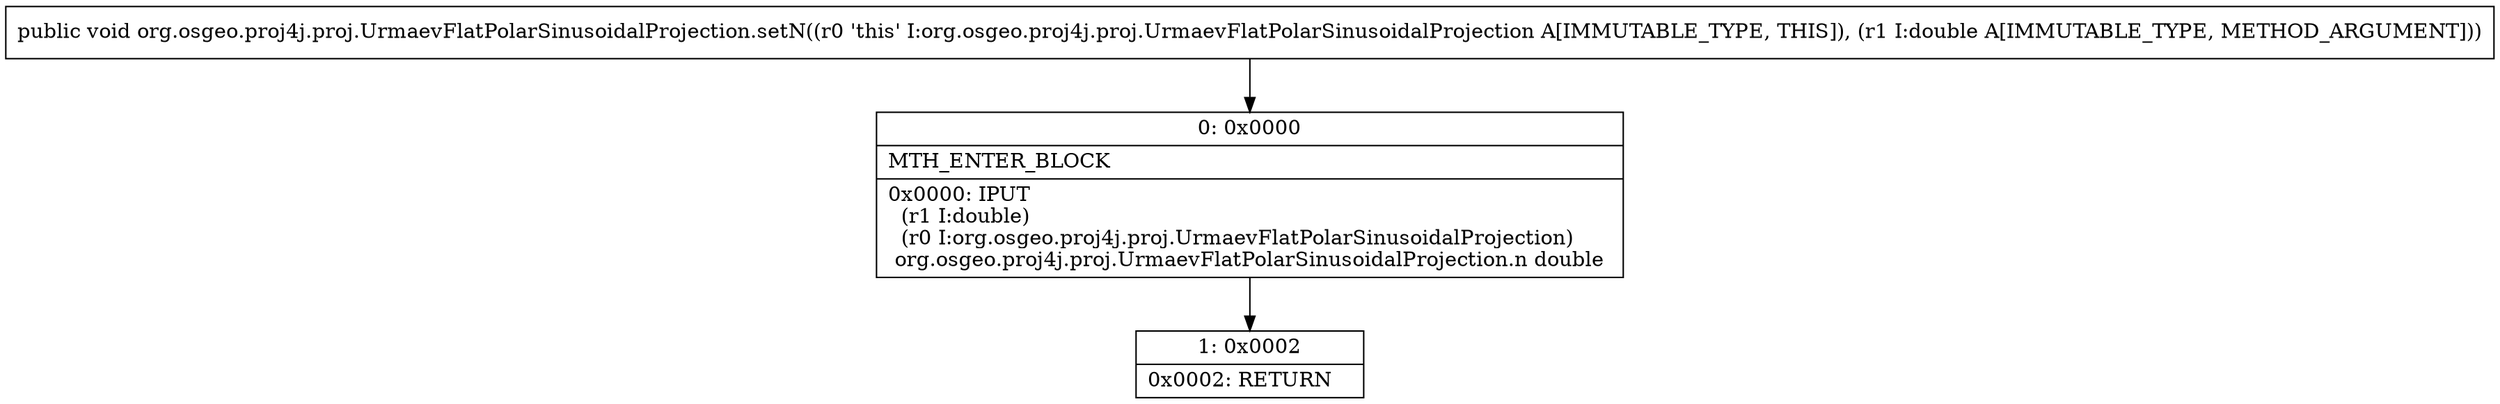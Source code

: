 digraph "CFG fororg.osgeo.proj4j.proj.UrmaevFlatPolarSinusoidalProjection.setN(D)V" {
Node_0 [shape=record,label="{0\:\ 0x0000|MTH_ENTER_BLOCK\l|0x0000: IPUT  \l  (r1 I:double)\l  (r0 I:org.osgeo.proj4j.proj.UrmaevFlatPolarSinusoidalProjection)\l org.osgeo.proj4j.proj.UrmaevFlatPolarSinusoidalProjection.n double \l}"];
Node_1 [shape=record,label="{1\:\ 0x0002|0x0002: RETURN   \l}"];
MethodNode[shape=record,label="{public void org.osgeo.proj4j.proj.UrmaevFlatPolarSinusoidalProjection.setN((r0 'this' I:org.osgeo.proj4j.proj.UrmaevFlatPolarSinusoidalProjection A[IMMUTABLE_TYPE, THIS]), (r1 I:double A[IMMUTABLE_TYPE, METHOD_ARGUMENT])) }"];
MethodNode -> Node_0;
Node_0 -> Node_1;
}

